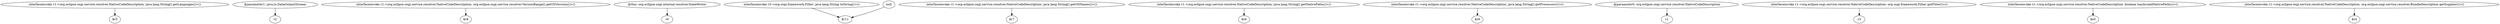 digraph g {
0[label="interfaceinvoke r1.<org.eclipse.osgi.service.resolver.NativeCodeDescription: java.lang.String[] getLanguages()>()"]
1[label="$r5"]
0->1[label=""]
2[label="@parameter1: java.io.DataOutputStream"]
3[label="r2"]
2->3[label=""]
4[label="interfaceinvoke r1.<org.eclipse.osgi.service.resolver.NativeCodeDescription: org.eclipse.osgi.service.resolver.VersionRange[] getOSVersions()>()"]
5[label="$r8"]
4->5[label=""]
6[label="@this: org.eclipse.osgi.internal.resolver.StateWriter"]
7[label="r0"]
6->7[label=""]
8[label="interfaceinvoke r3.<org.osgi.framework.Filter: java.lang.String toString()>()"]
9[label="$r11"]
8->9[label=""]
10[label="interfaceinvoke r1.<org.eclipse.osgi.service.resolver.NativeCodeDescription: java.lang.String[] getOSNames()>()"]
11[label="$r7"]
10->11[label=""]
12[label="interfaceinvoke r1.<org.eclipse.osgi.service.resolver.NativeCodeDescription: java.lang.String[] getNativePaths()>()"]
13[label="$r6"]
12->13[label=""]
14[label="interfaceinvoke r1.<org.eclipse.osgi.service.resolver.NativeCodeDescription: java.lang.String[] getProcessors()>()"]
15[label="$r9"]
14->15[label=""]
16[label="@parameter0: org.eclipse.osgi.service.resolver.NativeCodeDescription"]
17[label="r1"]
16->17[label=""]
18[label="interfaceinvoke r1.<org.eclipse.osgi.service.resolver.NativeCodeDescription: org.osgi.framework.Filter getFilter()>()"]
19[label="r3"]
18->19[label=""]
20[label="interfaceinvoke r1.<org.eclipse.osgi.service.resolver.NativeCodeDescription: boolean hasInvalidNativePaths()>()"]
21[label="$z0"]
20->21[label=""]
22[label="interfaceinvoke r1.<org.eclipse.osgi.service.resolver.NativeCodeDescription: org.eclipse.osgi.service.resolver.BundleDescription getSupplier()>()"]
23[label="$r4"]
22->23[label=""]
24[label="null"]
24->9[label=""]
}
